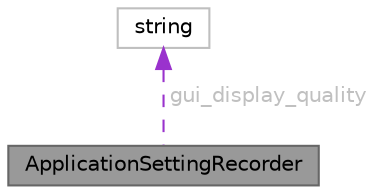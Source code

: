 digraph "ApplicationSettingRecorder"
{
 // LATEX_PDF_SIZE
  bgcolor="transparent";
  edge [fontname=Helvetica,fontsize=10,labelfontname=Helvetica,labelfontsize=10];
  node [fontname=Helvetica,fontsize=10,shape=box,height=0.2,width=0.4];
  Node1 [id="Node000001",label="ApplicationSettingRecorder",height=0.2,width=0.4,color="gray40", fillcolor="grey60", style="filled", fontcolor="black",tooltip="アプリの設定を記録する構造体"];
  Node2 -> Node1 [id="edge1_Node000001_Node000002",dir="back",color="darkorchid3",style="dashed",tooltip=" ",label=" gui_display_quality",fontcolor="grey" ];
  Node2 [id="Node000002",label="string",height=0.2,width=0.4,color="grey75", fillcolor="white", style="filled",tooltip=" "];
}
